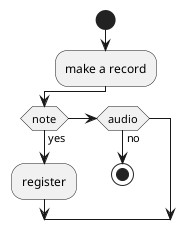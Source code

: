 @startuml meusys
start
:make a record;
if (note) then (yes)
  :register;
elseif (audio) then (no)
stop
@enduml
